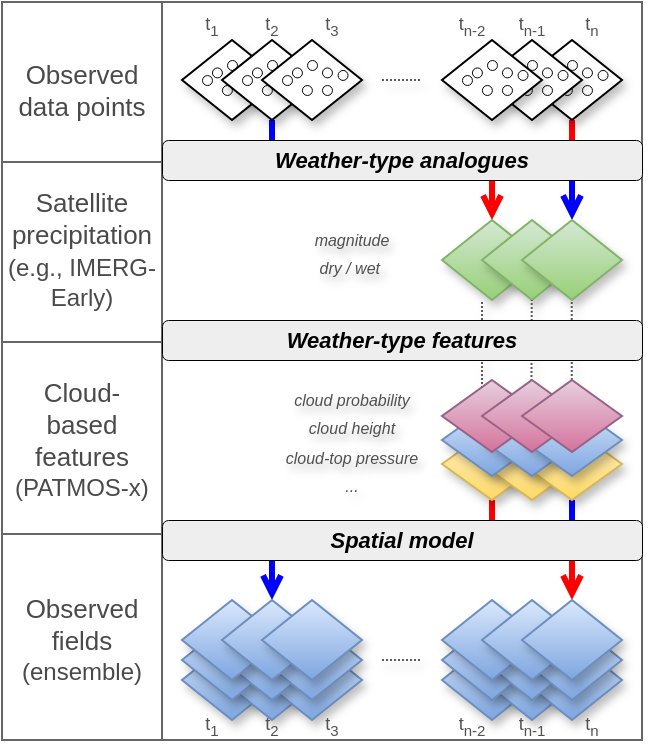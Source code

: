 <mxfile version="28.2.3">
  <diagram name="Page-1" id="bK-C0pPze8YIj69Sr5qc">
    <mxGraphModel dx="998" dy="978" grid="1" gridSize="10" guides="1" tooltips="1" connect="1" arrows="1" fold="1" page="1" pageScale="1" pageWidth="50" pageHeight="25" math="0" shadow="0">
      <root>
        <mxCell id="0" />
        <mxCell id="1" parent="0" />
        <mxCell id="rxn4TXaAcHjQbOniMQlU-382" value="" style="shape=table;startSize=0;container=1;collapsible=0;childLayout=tableLayout;fillColor=none;fontColor=#333333;strokeColor=#666666;rounded=0;swimlaneLine=0;shadow=0;" parent="1" vertex="1">
          <mxGeometry x="65" y="-356.96" width="320" height="368.98" as="geometry" />
        </mxCell>
        <mxCell id="rxn4TXaAcHjQbOniMQlU-383" value="" style="shape=tableRow;horizontal=0;startSize=0;swimlaneHead=0;swimlaneBody=0;strokeColor=inherit;top=0;left=0;bottom=0;right=0;collapsible=0;dropTarget=0;fillColor=none;points=[[0,0.5],[1,0.5]];portConstraint=eastwest;" parent="rxn4TXaAcHjQbOniMQlU-382" vertex="1">
          <mxGeometry width="320" height="80" as="geometry" />
        </mxCell>
        <mxCell id="rxn4TXaAcHjQbOniMQlU-384" value="" style="shape=partialRectangle;html=1;whiteSpace=wrap;connectable=0;strokeColor=inherit;overflow=hidden;fillColor=none;top=0;left=0;bottom=0;right=0;pointerEvents=1;" parent="rxn4TXaAcHjQbOniMQlU-383" vertex="1">
          <mxGeometry width="80" height="80" as="geometry">
            <mxRectangle width="80" height="80" as="alternateBounds" />
          </mxGeometry>
        </mxCell>
        <mxCell id="rxn4TXaAcHjQbOniMQlU-385" value="" style="shape=partialRectangle;html=1;whiteSpace=wrap;connectable=0;strokeColor=inherit;overflow=hidden;fillColor=none;top=0;left=0;bottom=0;right=0;pointerEvents=1;" parent="rxn4TXaAcHjQbOniMQlU-383" vertex="1">
          <mxGeometry x="80" width="240" height="80" as="geometry">
            <mxRectangle width="240" height="80" as="alternateBounds" />
          </mxGeometry>
        </mxCell>
        <mxCell id="rxn4TXaAcHjQbOniMQlU-386" value="" style="shape=tableRow;horizontal=0;startSize=0;swimlaneHead=0;swimlaneBody=0;strokeColor=inherit;top=0;left=0;bottom=0;right=0;collapsible=0;dropTarget=0;fillColor=none;points=[[0,0.5],[1,0.5]];portConstraint=eastwest;" parent="rxn4TXaAcHjQbOniMQlU-382" vertex="1">
          <mxGeometry y="80" width="320" height="90" as="geometry" />
        </mxCell>
        <mxCell id="rxn4TXaAcHjQbOniMQlU-387" value="" style="shape=partialRectangle;html=1;whiteSpace=wrap;connectable=0;strokeColor=inherit;overflow=hidden;fillColor=none;top=0;left=0;bottom=0;right=0;pointerEvents=1;" parent="rxn4TXaAcHjQbOniMQlU-386" vertex="1">
          <mxGeometry width="80" height="90" as="geometry">
            <mxRectangle width="80" height="90" as="alternateBounds" />
          </mxGeometry>
        </mxCell>
        <mxCell id="rxn4TXaAcHjQbOniMQlU-388" value="" style="shape=partialRectangle;html=1;whiteSpace=wrap;connectable=0;strokeColor=inherit;overflow=hidden;fillColor=none;top=0;left=0;bottom=0;right=0;pointerEvents=1;" parent="rxn4TXaAcHjQbOniMQlU-386" vertex="1">
          <mxGeometry x="80" width="240" height="90" as="geometry">
            <mxRectangle width="240" height="90" as="alternateBounds" />
          </mxGeometry>
        </mxCell>
        <mxCell id="rxn4TXaAcHjQbOniMQlU-389" value="" style="shape=tableRow;horizontal=0;startSize=0;swimlaneHead=0;swimlaneBody=0;strokeColor=inherit;top=0;left=0;bottom=0;right=0;collapsible=0;dropTarget=0;fillColor=none;points=[[0,0.5],[1,0.5]];portConstraint=eastwest;" parent="rxn4TXaAcHjQbOniMQlU-382" vertex="1">
          <mxGeometry y="170" width="320" height="96" as="geometry" />
        </mxCell>
        <mxCell id="rxn4TXaAcHjQbOniMQlU-390" value="" style="shape=partialRectangle;html=1;whiteSpace=wrap;connectable=0;strokeColor=inherit;overflow=hidden;fillColor=none;top=0;left=0;bottom=0;right=0;pointerEvents=1;" parent="rxn4TXaAcHjQbOniMQlU-389" vertex="1">
          <mxGeometry width="80" height="96" as="geometry">
            <mxRectangle width="80" height="96" as="alternateBounds" />
          </mxGeometry>
        </mxCell>
        <mxCell id="rxn4TXaAcHjQbOniMQlU-391" value="" style="shape=partialRectangle;html=1;whiteSpace=wrap;connectable=0;strokeColor=inherit;overflow=hidden;fillColor=none;top=0;left=0;bottom=0;right=0;pointerEvents=1;" parent="rxn4TXaAcHjQbOniMQlU-389" vertex="1">
          <mxGeometry x="80" width="240" height="96" as="geometry">
            <mxRectangle width="240" height="96" as="alternateBounds" />
          </mxGeometry>
        </mxCell>
        <mxCell id="rxn4TXaAcHjQbOniMQlU-646" value="" style="rhombus;whiteSpace=wrap;html=1;shadow=1;fillColor=#dae8fc;gradientColor=#7ea6e0;strokeColor=#6c8ebf;" parent="rxn4TXaAcHjQbOniMQlU-389" vertex="1">
          <mxGeometry x="320" width="NaN" height="96" as="geometry">
            <mxRectangle width="NaN" height="96" as="alternateBounds" />
          </mxGeometry>
        </mxCell>
        <mxCell id="rxn4TXaAcHjQbOniMQlU-392" value="" style="shape=tableRow;horizontal=0;startSize=0;swimlaneHead=0;swimlaneBody=0;strokeColor=inherit;top=0;left=0;bottom=0;right=0;collapsible=0;dropTarget=0;fillColor=none;points=[[0,0.5],[1,0.5]];portConstraint=eastwest;" parent="rxn4TXaAcHjQbOniMQlU-382" vertex="1">
          <mxGeometry y="266" width="320" height="103" as="geometry" />
        </mxCell>
        <mxCell id="rxn4TXaAcHjQbOniMQlU-393" value="" style="shape=partialRectangle;html=1;whiteSpace=wrap;connectable=0;strokeColor=inherit;overflow=hidden;fillColor=none;top=0;left=0;bottom=0;right=0;pointerEvents=1;" parent="rxn4TXaAcHjQbOniMQlU-392" vertex="1">
          <mxGeometry width="80" height="103" as="geometry">
            <mxRectangle width="80" height="103" as="alternateBounds" />
          </mxGeometry>
        </mxCell>
        <mxCell id="rxn4TXaAcHjQbOniMQlU-394" value="" style="shape=partialRectangle;html=1;whiteSpace=wrap;connectable=0;strokeColor=inherit;overflow=hidden;fillColor=none;top=0;left=0;bottom=0;right=0;pointerEvents=1;" parent="rxn4TXaAcHjQbOniMQlU-392" vertex="1">
          <mxGeometry x="80" width="240" height="103" as="geometry">
            <mxRectangle width="240" height="103" as="alternateBounds" />
          </mxGeometry>
        </mxCell>
        <mxCell id="a0kxlCmbcJXOpeVHj25p-21" value="" style="rhombus;whiteSpace=wrap;html=1;shadow=1;fillColor=#dae8fc;gradientColor=#7ea6e0;strokeColor=#6c8ebf;" vertex="1" parent="1">
          <mxGeometry x="154.99" y="-38" width="50" height="40" as="geometry" />
        </mxCell>
        <mxCell id="a0kxlCmbcJXOpeVHj25p-22" value="" style="rhombus;whiteSpace=wrap;html=1;shadow=1;fillColor=#dae8fc;gradientColor=#7ea6e0;strokeColor=#6c8ebf;" vertex="1" parent="1">
          <mxGeometry x="174.99" y="-38" width="50" height="40" as="geometry" />
        </mxCell>
        <mxCell id="a0kxlCmbcJXOpeVHj25p-23" value="" style="rhombus;whiteSpace=wrap;html=1;shadow=1;fillColor=#dae8fc;gradientColor=#7ea6e0;strokeColor=#6c8ebf;" vertex="1" parent="1">
          <mxGeometry x="194.99" y="-38" width="50" height="40" as="geometry" />
        </mxCell>
        <mxCell id="a0kxlCmbcJXOpeVHj25p-24" value="" style="rhombus;whiteSpace=wrap;html=1;shadow=1;fillColor=#dae8fc;gradientColor=#7ea6e0;strokeColor=#6c8ebf;" vertex="1" parent="1">
          <mxGeometry x="284.99" y="-38" width="50" height="40" as="geometry" />
        </mxCell>
        <mxCell id="a0kxlCmbcJXOpeVHj25p-25" value="" style="rhombus;whiteSpace=wrap;html=1;shadow=1;fillColor=#dae8fc;gradientColor=#7ea6e0;strokeColor=#6c8ebf;" vertex="1" parent="1">
          <mxGeometry x="304.99" y="-38" width="50" height="40" as="geometry" />
        </mxCell>
        <mxCell id="a0kxlCmbcJXOpeVHj25p-26" value="" style="rhombus;whiteSpace=wrap;html=1;shadow=1;fillColor=#dae8fc;gradientColor=#7ea6e0;strokeColor=#6c8ebf;" vertex="1" parent="1">
          <mxGeometry x="324.99" y="-38" width="50" height="40" as="geometry" />
        </mxCell>
        <mxCell id="a0kxlCmbcJXOpeVHj25p-13" value="" style="rhombus;whiteSpace=wrap;html=1;shadow=1;fillColor=#dae8fc;gradientColor=#7ea6e0;strokeColor=#6c8ebf;" vertex="1" parent="1">
          <mxGeometry x="154.99" y="-48" width="50" height="40" as="geometry" />
        </mxCell>
        <mxCell id="a0kxlCmbcJXOpeVHj25p-14" value="" style="rhombus;whiteSpace=wrap;html=1;shadow=1;fillColor=#dae8fc;gradientColor=#7ea6e0;strokeColor=#6c8ebf;" vertex="1" parent="1">
          <mxGeometry x="174.99" y="-48" width="50" height="40" as="geometry" />
        </mxCell>
        <mxCell id="a0kxlCmbcJXOpeVHj25p-15" value="" style="rhombus;whiteSpace=wrap;html=1;shadow=1;fillColor=#dae8fc;gradientColor=#7ea6e0;strokeColor=#6c8ebf;" vertex="1" parent="1">
          <mxGeometry x="194.99" y="-48" width="50" height="40" as="geometry" />
        </mxCell>
        <mxCell id="a0kxlCmbcJXOpeVHj25p-16" value="" style="rhombus;whiteSpace=wrap;html=1;shadow=1;fillColor=#dae8fc;gradientColor=#7ea6e0;strokeColor=#6c8ebf;" vertex="1" parent="1">
          <mxGeometry x="284.99" y="-48" width="50" height="40" as="geometry" />
        </mxCell>
        <mxCell id="a0kxlCmbcJXOpeVHj25p-17" value="" style="rhombus;whiteSpace=wrap;html=1;shadow=1;fillColor=#dae8fc;gradientColor=#7ea6e0;strokeColor=#6c8ebf;" vertex="1" parent="1">
          <mxGeometry x="304.99" y="-48" width="50" height="40" as="geometry" />
        </mxCell>
        <mxCell id="a0kxlCmbcJXOpeVHj25p-18" value="" style="rhombus;whiteSpace=wrap;html=1;shadow=1;fillColor=#dae8fc;gradientColor=#7ea6e0;strokeColor=#6c8ebf;" vertex="1" parent="1">
          <mxGeometry x="324.99" y="-48" width="50" height="40" as="geometry" />
        </mxCell>
        <mxCell id="rxn4TXaAcHjQbOniMQlU-642" style="edgeStyle=orthogonalEdgeStyle;rounded=0;orthogonalLoop=1;jettySize=auto;html=1;entryX=0.5;entryY=0;entryDx=0;entryDy=0;endArrow=open;endFill=0;strokeColor=#0000FF;strokeWidth=3;" parent="1" source="rxn4TXaAcHjQbOniMQlU-443" target="rxn4TXaAcHjQbOniMQlU-453" edge="1">
          <mxGeometry relative="1" as="geometry">
            <Array as="points">
              <mxPoint x="350" y="-88" />
              <mxPoint x="200" y="-88" />
            </Array>
          </mxGeometry>
        </mxCell>
        <mxCell id="rxn4TXaAcHjQbOniMQlU-645" style="edgeStyle=orthogonalEdgeStyle;rounded=0;orthogonalLoop=1;jettySize=auto;html=1;entryX=0.5;entryY=0;entryDx=0;entryDy=0;strokeWidth=3;endArrow=open;endFill=0;strokeColor=#FF0000;" parent="1" source="rxn4TXaAcHjQbOniMQlU-441" target="rxn4TXaAcHjQbOniMQlU-457" edge="1">
          <mxGeometry relative="1" as="geometry">
            <Array as="points">
              <mxPoint x="310" y="-88" />
              <mxPoint x="350" y="-88" />
            </Array>
          </mxGeometry>
        </mxCell>
        <mxCell id="rxn4TXaAcHjQbOniMQlU-643" style="edgeStyle=orthogonalEdgeStyle;rounded=0;orthogonalLoop=1;jettySize=auto;html=1;strokeWidth=3;endArrow=open;endFill=0;strokeColor=#FF0000;" parent="1" source="rxn4TXaAcHjQbOniMQlU-625" target="rxn4TXaAcHjQbOniMQlU-421" edge="1">
          <mxGeometry relative="1" as="geometry">
            <Array as="points">
              <mxPoint x="350" y="-278" />
              <mxPoint x="310" y="-278" />
            </Array>
          </mxGeometry>
        </mxCell>
        <mxCell id="rxn4TXaAcHjQbOniMQlU-641" style="edgeStyle=orthogonalEdgeStyle;rounded=0;orthogonalLoop=1;jettySize=auto;html=1;endArrow=open;endFill=0;strokeColor=#0000FF;strokeWidth=3;" parent="1" source="rxn4TXaAcHjQbOniMQlU-523" target="rxn4TXaAcHjQbOniMQlU-423" edge="1">
          <mxGeometry relative="1" as="geometry">
            <Array as="points">
              <mxPoint x="200" y="-278" />
              <mxPoint x="350" y="-278" />
            </Array>
          </mxGeometry>
        </mxCell>
        <mxCell id="rxn4TXaAcHjQbOniMQlU-420" value="&lt;font&gt;Observed data points&lt;/font&gt;" style="text;html=1;align=center;verticalAlign=middle;whiteSpace=wrap;rounded=0;rotation=0;fontStyle=0;fontColor=#4A4A4A;fontSize=13;" parent="1" vertex="1">
          <mxGeometry x="65" y="-348" width="80" height="70" as="geometry" />
        </mxCell>
        <mxCell id="rxn4TXaAcHjQbOniMQlU-476" value="&lt;span&gt;Satellite precipitation&lt;br&gt;&lt;font style=&quot;font-size: 12px;&quot;&gt;(e.g., IMERG-Early)&lt;/font&gt;&lt;/span&gt;" style="text;html=1;align=center;verticalAlign=middle;whiteSpace=wrap;rounded=0;rotation=0;fontStyle=0;fontColor=#4A4A4A;fontSize=13;" parent="1" vertex="1">
          <mxGeometry x="65" y="-268" width="80" height="70" as="geometry" />
        </mxCell>
        <mxCell id="rxn4TXaAcHjQbOniMQlU-477" value="&lt;span&gt;Cloud-&lt;br&gt;based features&lt;/span&gt;&lt;div&gt;&lt;span&gt;&lt;font style=&quot;font-size: 12px;&quot;&gt;(PATMOS-x)&lt;/font&gt;&lt;/span&gt;&lt;/div&gt;" style="text;html=1;align=center;verticalAlign=middle;whiteSpace=wrap;rounded=0;rotation=0;fontStyle=0;fontColor=#4A4A4A;fontSize=13;" parent="1" vertex="1">
          <mxGeometry x="65" y="-178" width="80" height="80" as="geometry" />
        </mxCell>
        <mxCell id="rxn4TXaAcHjQbOniMQlU-478" value="&lt;span&gt;Observed fields&lt;br&gt;&lt;font style=&quot;&quot;&gt;&lt;span style=&quot;font-size: 12px;&quot;&gt;(ensemble)&lt;/span&gt;&lt;/font&gt;&lt;/span&gt;" style="text;html=1;align=center;verticalAlign=middle;whiteSpace=wrap;rounded=0;rotation=0;fontStyle=0;fontColor=#4A4A4A;fontSize=13;" parent="1" vertex="1">
          <mxGeometry x="75" y="-67.98" width="60" height="60" as="geometry" />
        </mxCell>
        <mxCell id="rxn4TXaAcHjQbOniMQlU-467" value="&lt;span style=&quot;font-family: Helvetica; font-style: normal; font-variant-ligatures: normal; font-variant-caps: normal; font-weight: 400; letter-spacing: normal; orphans: 2; text-indent: 0px; text-transform: none; widows: 2; word-spacing: 0px; -webkit-text-stroke-width: 0px; white-space: normal; text-decoration-thickness: initial; text-decoration-style: initial; text-decoration-color: initial; float: none; display: inline !important;&quot;&gt;t&lt;sub&gt;3&lt;/sub&gt;&lt;/span&gt;" style="text;whiteSpace=wrap;html=1;fontSize=9;align=center;fontColor=#525252;" parent="1" vertex="1">
          <mxGeometry x="215" y="-357.99" width="30" height="20" as="geometry" />
        </mxCell>
        <mxCell id="rxn4TXaAcHjQbOniMQlU-468" value="&lt;span style=&quot;font-family: Helvetica; font-style: normal; font-variant-ligatures: normal; font-variant-caps: normal; font-weight: 400; letter-spacing: normal; orphans: 2; text-indent: 0px; text-transform: none; widows: 2; word-spacing: 0px; -webkit-text-stroke-width: 0px; white-space: normal; text-decoration-thickness: initial; text-decoration-style: initial; text-decoration-color: initial; float: none; display: inline !important;&quot;&gt;t&lt;sub&gt;2&lt;/sub&gt;&lt;/span&gt;" style="text;whiteSpace=wrap;html=1;fontSize=9;align=center;fontColor=#525252;" parent="1" vertex="1">
          <mxGeometry x="185" y="-358" width="30" height="20" as="geometry" />
        </mxCell>
        <mxCell id="rxn4TXaAcHjQbOniMQlU-469" value="&lt;span style=&quot;font-family: Helvetica; font-style: normal; font-variant-ligatures: normal; font-variant-caps: normal; font-weight: 400; letter-spacing: normal; orphans: 2; text-indent: 0px; text-transform: none; widows: 2; word-spacing: 0px; -webkit-text-stroke-width: 0px; white-space: normal; text-decoration-thickness: initial; text-decoration-style: initial; text-decoration-color: initial; float: none; display: inline !important;&quot;&gt;t&lt;sub&gt;1&lt;/sub&gt;&lt;/span&gt;" style="text;whiteSpace=wrap;html=1;fontSize=9;align=center;fontColor=#525252;" parent="1" vertex="1">
          <mxGeometry x="155.01" y="-357.99" width="30" height="20" as="geometry" />
        </mxCell>
        <mxCell id="rxn4TXaAcHjQbOniMQlU-464" value="&lt;span style=&quot;font-family: Helvetica; font-style: normal; font-variant-ligatures: normal; font-variant-caps: normal; font-weight: 400; letter-spacing: normal; orphans: 2; text-indent: 0px; text-transform: none; widows: 2; word-spacing: 0px; -webkit-text-stroke-width: 0px; white-space: normal; text-decoration-thickness: initial; text-decoration-style: initial; text-decoration-color: initial; float: none; display: inline !important;&quot;&gt;t&lt;sub&gt;n&lt;/sub&gt;&lt;/span&gt;" style="text;whiteSpace=wrap;html=1;fontSize=9;align=center;fontColor=#525252;" parent="1" vertex="1">
          <mxGeometry x="344.99" y="-357.98" width="30" height="20" as="geometry" />
        </mxCell>
        <mxCell id="rxn4TXaAcHjQbOniMQlU-465" value="&lt;span style=&quot;font-family: Helvetica; font-style: normal; font-variant-ligatures: normal; font-variant-caps: normal; font-weight: 400; letter-spacing: normal; orphans: 2; text-indent: 0px; text-transform: none; widows: 2; word-spacing: 0px; -webkit-text-stroke-width: 0px; white-space: normal; text-decoration-thickness: initial; text-decoration-style: initial; text-decoration-color: initial; float: none; display: inline !important;&quot;&gt;t&lt;sub&gt;n-1&lt;/sub&gt;&lt;/span&gt;" style="text;whiteSpace=wrap;html=1;fontSize=9;align=center;fontColor=#525252;" parent="1" vertex="1">
          <mxGeometry x="314.99" y="-357.99" width="30" height="20" as="geometry" />
        </mxCell>
        <mxCell id="rxn4TXaAcHjQbOniMQlU-466" value="&lt;span style=&quot;font-family: Helvetica; font-style: normal; font-variant-ligatures: normal; font-variant-caps: normal; font-weight: 400; letter-spacing: normal; orphans: 2; text-indent: 0px; text-transform: none; widows: 2; word-spacing: 0px; -webkit-text-stroke-width: 0px; white-space: normal; text-decoration-thickness: initial; text-decoration-style: initial; text-decoration-color: initial; float: none; display: inline !important;&quot;&gt;t&lt;sub&gt;n-2&lt;/sub&gt;&lt;/span&gt;" style="text;whiteSpace=wrap;html=1;fontSize=9;align=center;fontColor=#525252;" parent="1" vertex="1">
          <mxGeometry x="285" y="-357.98" width="30" height="20" as="geometry" />
        </mxCell>
        <mxCell id="rxn4TXaAcHjQbOniMQlU-424" value="" style="group" parent="1" vertex="1" connectable="0">
          <mxGeometry x="284.99" y="-248.0" width="90" height="40" as="geometry" />
        </mxCell>
        <mxCell id="rxn4TXaAcHjQbOniMQlU-421" value="" style="rhombus;whiteSpace=wrap;html=1;fillColor=#d5e8d4;strokeColor=#82b366;gradientColor=#97d077;shadow=1;" parent="rxn4TXaAcHjQbOniMQlU-424" vertex="1">
          <mxGeometry width="50" height="40" as="geometry" />
        </mxCell>
        <mxCell id="rxn4TXaAcHjQbOniMQlU-422" value="" style="rhombus;whiteSpace=wrap;html=1;fillColor=#d5e8d4;strokeColor=#82b366;gradientColor=#97d077;shadow=1;" parent="rxn4TXaAcHjQbOniMQlU-424" vertex="1">
          <mxGeometry x="20" width="50" height="40" as="geometry" />
        </mxCell>
        <mxCell id="rxn4TXaAcHjQbOniMQlU-423" value="" style="rhombus;whiteSpace=wrap;html=1;fillColor=#d5e8d4;strokeColor=#82b366;gradientColor=#97d077;shadow=1;" parent="rxn4TXaAcHjQbOniMQlU-424" vertex="1">
          <mxGeometry x="40" width="50" height="40" as="geometry" />
        </mxCell>
        <mxCell id="rxn4TXaAcHjQbOniMQlU-492" value="" style="endArrow=none;dashed=1;html=1;strokeWidth=1;rounded=0;dashPattern=1 1;strokeColor=light-dark(#595959, #ededed);shadow=1;exitX=0.498;exitY=0.555;exitDx=0;exitDy=0;exitPerimeter=0;" parent="1" source="rxn4TXaAcHjQbOniMQlU-449" edge="1">
          <mxGeometry width="50" height="50" relative="1" as="geometry">
            <mxPoint x="350" y="-162.02" as="sourcePoint" />
            <mxPoint x="349.88" y="-208" as="targetPoint" />
          </mxGeometry>
        </mxCell>
        <mxCell id="rxn4TXaAcHjQbOniMQlU-494" value="" style="endArrow=none;dashed=1;html=1;strokeWidth=1;rounded=0;dashPattern=1 1;strokeColor=light-dark(#595959, #ededed);shadow=1;exitX=0.094;exitY=0.349;exitDx=0;exitDy=0;exitPerimeter=0;" parent="1" source="rxn4TXaAcHjQbOniMQlU-449" edge="1">
          <mxGeometry width="50" height="50" relative="1" as="geometry">
            <mxPoint x="330" y="-162" as="sourcePoint" />
            <mxPoint x="329.88" y="-207.98" as="targetPoint" />
          </mxGeometry>
        </mxCell>
        <mxCell id="rxn4TXaAcHjQbOniMQlU-495" value="" style="endArrow=none;dashed=1;html=1;strokeWidth=1;rounded=0;dashPattern=1 1;strokeColor=light-dark(#595959, #ededed);shadow=1;exitX=0;exitY=0.5;exitDx=0;exitDy=0;" parent="1" source="rxn4TXaAcHjQbOniMQlU-448" edge="1">
          <mxGeometry width="50" height="50" relative="1" as="geometry">
            <mxPoint x="305" y="-162" as="sourcePoint" />
            <mxPoint x="305" y="-207.98" as="targetPoint" />
          </mxGeometry>
        </mxCell>
        <mxCell id="rxn4TXaAcHjQbOniMQlU-625" value="" style="rhombus;whiteSpace=wrap;html=1;shadow=1;" parent="1" vertex="1">
          <mxGeometry x="324.99" y="-337.98" width="50" height="40" as="geometry" />
        </mxCell>
        <mxCell id="rxn4TXaAcHjQbOniMQlU-626" value="" style="ellipse;whiteSpace=wrap;html=1;aspect=fixed;labelBackgroundColor=light-dark(#030303,#070707);labelBorderColor=default;textShadow=0;fontSize=11;strokeWidth=0.5;" parent="1" vertex="1">
          <mxGeometry x="334.99" y="-320.47" width="4.98" height="4.98" as="geometry" />
        </mxCell>
        <mxCell id="rxn4TXaAcHjQbOniMQlU-627" value="" style="ellipse;whiteSpace=wrap;html=1;aspect=fixed;labelBackgroundColor=light-dark(#030303,#070707);labelBorderColor=default;textShadow=0;strokeWidth=0.5;" parent="1" vertex="1">
          <mxGeometry x="347.5" y="-328" width="4.98" height="4.98" as="geometry" />
        </mxCell>
        <mxCell id="rxn4TXaAcHjQbOniMQlU-628" value="" style="ellipse;whiteSpace=wrap;html=1;aspect=fixed;labelBackgroundColor=light-dark(#030303,#070707);labelBorderColor=default;textShadow=0;strokeWidth=0.5;" parent="1" vertex="1">
          <mxGeometry x="339.97" y="-324.29" width="4.98" height="4.98" as="geometry" />
        </mxCell>
        <mxCell id="rxn4TXaAcHjQbOniMQlU-629" value="" style="ellipse;whiteSpace=wrap;html=1;aspect=fixed;labelBackgroundColor=light-dark(#030303,#070707);labelBorderColor=default;textShadow=0;strokeWidth=0.5;" parent="1" vertex="1">
          <mxGeometry x="362.79" y="-323.02" width="4.98" height="4.98" as="geometry" />
        </mxCell>
        <mxCell id="rxn4TXaAcHjQbOniMQlU-630" value="" style="ellipse;whiteSpace=wrap;html=1;aspect=fixed;labelBackgroundColor=light-dark(#030303,#070707);labelBorderColor=default;textShadow=0;strokeWidth=0.5;" parent="1" vertex="1">
          <mxGeometry x="344.95" y="-315.49" width="4.98" height="4.98" as="geometry" />
        </mxCell>
        <mxCell id="rxn4TXaAcHjQbOniMQlU-631" value="" style="ellipse;whiteSpace=wrap;html=1;aspect=fixed;labelBackgroundColor=light-dark(#030303,#070707);labelBorderColor=default;textShadow=0;strokeWidth=0.5;" parent="1" vertex="1">
          <mxGeometry x="354.99" y="-315.49" width="4.98" height="4.98" as="geometry" />
        </mxCell>
        <mxCell id="rxn4TXaAcHjQbOniMQlU-632" value="" style="ellipse;whiteSpace=wrap;html=1;aspect=fixed;labelBackgroundColor=light-dark(#030303,#070707);labelBorderColor=default;textShadow=0;strokeWidth=0.5;" parent="1" vertex="1">
          <mxGeometry x="354.99" y="-324.29" width="4.98" height="4.98" as="geometry" />
        </mxCell>
        <mxCell id="rxn4TXaAcHjQbOniMQlU-617" value="" style="rhombus;whiteSpace=wrap;html=1;shadow=1;" parent="1" vertex="1">
          <mxGeometry x="304.99" y="-337.98" width="50" height="40" as="geometry" />
        </mxCell>
        <mxCell id="rxn4TXaAcHjQbOniMQlU-618" value="" style="ellipse;whiteSpace=wrap;html=1;aspect=fixed;labelBackgroundColor=light-dark(#030303,#070707);labelBorderColor=default;textShadow=0;fontSize=11;strokeWidth=0.5;" parent="1" vertex="1">
          <mxGeometry x="314.99" y="-320.47" width="4.98" height="4.98" as="geometry" />
        </mxCell>
        <mxCell id="rxn4TXaAcHjQbOniMQlU-619" value="" style="ellipse;whiteSpace=wrap;html=1;aspect=fixed;labelBackgroundColor=light-dark(#030303,#070707);labelBorderColor=default;textShadow=0;strokeWidth=0.5;" parent="1" vertex="1">
          <mxGeometry x="327.5" y="-328" width="4.98" height="4.98" as="geometry" />
        </mxCell>
        <mxCell id="rxn4TXaAcHjQbOniMQlU-620" value="" style="ellipse;whiteSpace=wrap;html=1;aspect=fixed;labelBackgroundColor=light-dark(#030303,#070707);labelBorderColor=default;textShadow=0;strokeWidth=0.5;" parent="1" vertex="1">
          <mxGeometry x="319.97" y="-324.29" width="4.98" height="4.98" as="geometry" />
        </mxCell>
        <mxCell id="rxn4TXaAcHjQbOniMQlU-621" value="" style="ellipse;whiteSpace=wrap;html=1;aspect=fixed;labelBackgroundColor=light-dark(#030303,#070707);labelBorderColor=default;textShadow=0;strokeWidth=0.5;" parent="1" vertex="1">
          <mxGeometry x="342.79" y="-323.02" width="4.98" height="4.98" as="geometry" />
        </mxCell>
        <mxCell id="rxn4TXaAcHjQbOniMQlU-622" value="" style="ellipse;whiteSpace=wrap;html=1;aspect=fixed;labelBackgroundColor=light-dark(#030303,#070707);labelBorderColor=default;textShadow=0;strokeWidth=0.5;" parent="1" vertex="1">
          <mxGeometry x="324.95" y="-315.49" width="4.98" height="4.98" as="geometry" />
        </mxCell>
        <mxCell id="rxn4TXaAcHjQbOniMQlU-623" value="" style="ellipse;whiteSpace=wrap;html=1;aspect=fixed;labelBackgroundColor=light-dark(#030303,#070707);labelBorderColor=default;textShadow=0;strokeWidth=0.5;" parent="1" vertex="1">
          <mxGeometry x="334.99" y="-315.49" width="4.98" height="4.98" as="geometry" />
        </mxCell>
        <mxCell id="rxn4TXaAcHjQbOniMQlU-624" value="" style="ellipse;whiteSpace=wrap;html=1;aspect=fixed;labelBackgroundColor=light-dark(#030303,#070707);labelBorderColor=default;textShadow=0;strokeWidth=0.5;" parent="1" vertex="1">
          <mxGeometry x="334.99" y="-324.29" width="4.98" height="4.98" as="geometry" />
        </mxCell>
        <mxCell id="rxn4TXaAcHjQbOniMQlU-609" value="" style="rhombus;whiteSpace=wrap;html=1;shadow=1;" parent="1" vertex="1">
          <mxGeometry x="284.99" y="-337.98" width="50" height="40" as="geometry" />
        </mxCell>
        <mxCell id="rxn4TXaAcHjQbOniMQlU-610" value="" style="ellipse;whiteSpace=wrap;html=1;aspect=fixed;labelBackgroundColor=light-dark(#030303,#070707);labelBorderColor=default;textShadow=0;fontSize=11;strokeWidth=0.5;" parent="1" vertex="1">
          <mxGeometry x="294.99" y="-320.47" width="4.98" height="4.98" as="geometry" />
        </mxCell>
        <mxCell id="rxn4TXaAcHjQbOniMQlU-611" value="" style="ellipse;whiteSpace=wrap;html=1;aspect=fixed;labelBackgroundColor=light-dark(#030303,#070707);labelBorderColor=default;textShadow=0;strokeWidth=0.5;" parent="1" vertex="1">
          <mxGeometry x="307.5" y="-328" width="4.98" height="4.98" as="geometry" />
        </mxCell>
        <mxCell id="rxn4TXaAcHjQbOniMQlU-612" value="" style="ellipse;whiteSpace=wrap;html=1;aspect=fixed;labelBackgroundColor=light-dark(#030303,#070707);labelBorderColor=default;textShadow=0;strokeWidth=0.5;" parent="1" vertex="1">
          <mxGeometry x="299.97" y="-324.29" width="4.98" height="4.98" as="geometry" />
        </mxCell>
        <mxCell id="rxn4TXaAcHjQbOniMQlU-613" value="" style="ellipse;whiteSpace=wrap;html=1;aspect=fixed;labelBackgroundColor=light-dark(#030303,#070707);labelBorderColor=default;textShadow=0;strokeWidth=0.5;" parent="1" vertex="1">
          <mxGeometry x="322.79" y="-323.02" width="4.98" height="4.98" as="geometry" />
        </mxCell>
        <mxCell id="rxn4TXaAcHjQbOniMQlU-614" value="" style="ellipse;whiteSpace=wrap;html=1;aspect=fixed;labelBackgroundColor=light-dark(#030303,#070707);labelBorderColor=default;textShadow=0;strokeWidth=0.5;" parent="1" vertex="1">
          <mxGeometry x="304.95" y="-315.49" width="4.98" height="4.98" as="geometry" />
        </mxCell>
        <mxCell id="rxn4TXaAcHjQbOniMQlU-615" value="" style="ellipse;whiteSpace=wrap;html=1;aspect=fixed;labelBackgroundColor=light-dark(#030303,#070707);labelBorderColor=default;textShadow=0;strokeWidth=0.5;" parent="1" vertex="1">
          <mxGeometry x="314.99" y="-315.49" width="4.98" height="4.98" as="geometry" />
        </mxCell>
        <mxCell id="rxn4TXaAcHjQbOniMQlU-616" value="" style="ellipse;whiteSpace=wrap;html=1;aspect=fixed;labelBackgroundColor=light-dark(#030303,#070707);labelBorderColor=default;textShadow=0;strokeWidth=0.5;" parent="1" vertex="1">
          <mxGeometry x="314.99" y="-324.29" width="4.98" height="4.98" as="geometry" />
        </mxCell>
        <mxCell id="rxn4TXaAcHjQbOniMQlU-450" value="" style="group" parent="1" vertex="1" connectable="0">
          <mxGeometry x="284.99" y="-168.02" width="90" height="60" as="geometry" />
        </mxCell>
        <mxCell id="rxn4TXaAcHjQbOniMQlU-441" value="" style="rhombus;whiteSpace=wrap;html=1;fillColor=#fff2cc;strokeColor=#d6b656;gradientColor=#ffd966;shadow=1;" parent="rxn4TXaAcHjQbOniMQlU-450" vertex="1">
          <mxGeometry y="24" width="50" height="36" as="geometry" />
        </mxCell>
        <mxCell id="rxn4TXaAcHjQbOniMQlU-442" value="" style="rhombus;whiteSpace=wrap;html=1;fillColor=#fff2cc;strokeColor=#d6b656;gradientColor=#ffd966;shadow=1;" parent="rxn4TXaAcHjQbOniMQlU-450" vertex="1">
          <mxGeometry x="20" y="24" width="50" height="36" as="geometry" />
        </mxCell>
        <mxCell id="rxn4TXaAcHjQbOniMQlU-443" value="" style="rhombus;whiteSpace=wrap;html=1;fillColor=#fff2cc;strokeColor=#d6b656;gradientColor=#ffd966;shadow=1;" parent="rxn4TXaAcHjQbOniMQlU-450" vertex="1">
          <mxGeometry x="40" y="24" width="50" height="36" as="geometry" />
        </mxCell>
        <mxCell id="rxn4TXaAcHjQbOniMQlU-444" value="" style="rhombus;whiteSpace=wrap;html=1;fillColor=#dae8fc;strokeColor=#6c8ebf;gradientColor=#7ea6e0;shadow=1;" parent="rxn4TXaAcHjQbOniMQlU-450" vertex="1">
          <mxGeometry y="12" width="50" height="36" as="geometry" />
        </mxCell>
        <mxCell id="rxn4TXaAcHjQbOniMQlU-445" value="" style="rhombus;whiteSpace=wrap;html=1;fillColor=#dae8fc;strokeColor=#6c8ebf;gradientColor=#7ea6e0;shadow=1;" parent="rxn4TXaAcHjQbOniMQlU-450" vertex="1">
          <mxGeometry x="20" y="12" width="50" height="36" as="geometry" />
        </mxCell>
        <mxCell id="rxn4TXaAcHjQbOniMQlU-446" value="" style="rhombus;whiteSpace=wrap;html=1;fillColor=#dae8fc;strokeColor=#6c8ebf;gradientColor=#7ea6e0;shadow=1;" parent="rxn4TXaAcHjQbOniMQlU-450" vertex="1">
          <mxGeometry x="40" y="12" width="50" height="36" as="geometry" />
        </mxCell>
        <mxCell id="rxn4TXaAcHjQbOniMQlU-447" value="" style="rhombus;whiteSpace=wrap;html=1;fillColor=#e6d0de;strokeColor=#996185;gradientColor=#d5739d;" parent="rxn4TXaAcHjQbOniMQlU-450" vertex="1">
          <mxGeometry width="50" height="36" as="geometry" />
        </mxCell>
        <mxCell id="rxn4TXaAcHjQbOniMQlU-448" value="" style="rhombus;whiteSpace=wrap;html=1;fillColor=#e6d0de;strokeColor=#996185;gradientColor=#d5739d;" parent="rxn4TXaAcHjQbOniMQlU-450" vertex="1">
          <mxGeometry x="20" width="50" height="36" as="geometry" />
        </mxCell>
        <mxCell id="rxn4TXaAcHjQbOniMQlU-449" value="" style="rhombus;whiteSpace=wrap;html=1;fillColor=#e6d0de;strokeColor=#996185;gradientColor=#d5739d;" parent="rxn4TXaAcHjQbOniMQlU-450" vertex="1">
          <mxGeometry x="40" width="50" height="36" as="geometry" />
        </mxCell>
        <mxCell id="rxn4TXaAcHjQbOniMQlU-452" value="" style="rhombus;whiteSpace=wrap;html=1;shadow=1;fillColor=#dae8fc;gradientColor=#7ea6e0;strokeColor=#6c8ebf;" parent="1" vertex="1">
          <mxGeometry x="154.99" y="-58" width="50" height="40" as="geometry" />
        </mxCell>
        <mxCell id="rxn4TXaAcHjQbOniMQlU-453" value="" style="rhombus;whiteSpace=wrap;html=1;shadow=1;fillColor=#dae8fc;gradientColor=#7ea6e0;strokeColor=#6c8ebf;" parent="1" vertex="1">
          <mxGeometry x="174.99" y="-58" width="50" height="40" as="geometry" />
        </mxCell>
        <mxCell id="rxn4TXaAcHjQbOniMQlU-454" value="" style="rhombus;whiteSpace=wrap;html=1;shadow=1;fillColor=#dae8fc;gradientColor=#7ea6e0;strokeColor=#6c8ebf;" parent="1" vertex="1">
          <mxGeometry x="194.99" y="-58" width="50" height="40" as="geometry" />
        </mxCell>
        <mxCell id="rxn4TXaAcHjQbOniMQlU-455" value="" style="rhombus;whiteSpace=wrap;html=1;shadow=1;fillColor=#dae8fc;gradientColor=#7ea6e0;strokeColor=#6c8ebf;" parent="1" vertex="1">
          <mxGeometry x="284.99" y="-58" width="50" height="40" as="geometry" />
        </mxCell>
        <mxCell id="rxn4TXaAcHjQbOniMQlU-456" value="" style="rhombus;whiteSpace=wrap;html=1;shadow=1;fillColor=#dae8fc;gradientColor=#7ea6e0;strokeColor=#6c8ebf;" parent="1" vertex="1">
          <mxGeometry x="304.99" y="-58" width="50" height="40" as="geometry" />
        </mxCell>
        <mxCell id="rxn4TXaAcHjQbOniMQlU-457" value="" style="rhombus;whiteSpace=wrap;html=1;shadow=1;fillColor=#dae8fc;gradientColor=#7ea6e0;strokeColor=#6c8ebf;" parent="1" vertex="1">
          <mxGeometry x="324.99" y="-58" width="50" height="40" as="geometry" />
        </mxCell>
        <mxCell id="a0kxlCmbcJXOpeVHj25p-1" value="&lt;div style=&quot;&quot;&gt;&lt;span style=&quot;&quot;&gt;&lt;font style=&quot;font-size: 8px;&quot;&gt;&lt;i style=&quot;&quot;&gt;cloud probability&lt;/i&gt;&lt;/font&gt;&lt;/span&gt;&lt;/div&gt;&lt;div style=&quot;&quot;&gt;&lt;font&gt;&lt;span style=&quot;font-size: 8px;&quot;&gt;&lt;i&gt;cloud height&lt;/i&gt;&lt;/span&gt;&lt;/font&gt;&lt;/div&gt;&lt;div style=&quot;&quot;&gt;&lt;font&gt;&lt;span style=&quot;font-size: 8px;&quot;&gt;&lt;i&gt;cloud-top pressure&lt;/i&gt;&lt;/span&gt;&lt;/font&gt;&lt;/div&gt;&lt;div style=&quot;&quot;&gt;&lt;font&gt;&lt;span style=&quot;font-size: 8px;&quot;&gt;&lt;i&gt;...&lt;br&gt;&lt;/i&gt;&lt;/span&gt;&lt;/font&gt;&lt;/div&gt;&lt;div style=&quot;&quot;&gt;&lt;span style=&quot;&quot;&gt;&lt;font style=&quot;font-size: 8px;&quot;&gt;&lt;i style=&quot;&quot;&gt;&lt;br&gt;&lt;/i&gt;&lt;/font&gt;&lt;/span&gt;&lt;/div&gt;" style="text;whiteSpace=wrap;html=1;align=center;shadow=0;labelBorderColor=none;textShadow=1;labelBackgroundColor=none;fontColor=#505050;" vertex="1" parent="1">
          <mxGeometry x="204.99" y="-173.02" width="70" height="70" as="geometry" />
        </mxCell>
        <mxCell id="a0kxlCmbcJXOpeVHj25p-3" value="&lt;div style=&quot;&quot;&gt;&lt;span style=&quot;font-size: 8px;&quot;&gt;&lt;i&gt;magnitude&lt;/i&gt;&lt;/span&gt;&lt;/div&gt;&lt;div style=&quot;&quot;&gt;&lt;span style=&quot;font-size: 8px;&quot;&gt;&lt;i&gt;dry / wet&amp;nbsp;&lt;/i&gt;&lt;/span&gt;&lt;/div&gt;" style="text;whiteSpace=wrap;html=1;align=center;shadow=0;labelBorderColor=none;textShadow=1;labelBackgroundColor=none;fontColor=#505050;" vertex="1" parent="1">
          <mxGeometry x="204.99" y="-253" width="70" height="50" as="geometry" />
        </mxCell>
        <mxCell id="a0kxlCmbcJXOpeVHj25p-4" value="" style="endArrow=none;dashed=1;html=1;strokeWidth=1;rounded=0;dashPattern=1 1;jumpSize=4;shadow=1;flowAnimation=0;strokeColor=light-dark(#595959, #ededed);" edge="1" parent="1">
          <mxGeometry width="50" height="50" relative="1" as="geometry">
            <mxPoint x="254.99" y="-28.0" as="sourcePoint" />
            <mxPoint x="274.99" y="-28.0" as="targetPoint" />
          </mxGeometry>
        </mxCell>
        <mxCell id="a0kxlCmbcJXOpeVHj25p-5" value="&lt;span style=&quot;font-family: Helvetica; font-style: normal; font-variant-ligatures: normal; font-variant-caps: normal; font-weight: 400; letter-spacing: normal; orphans: 2; text-indent: 0px; text-transform: none; widows: 2; word-spacing: 0px; -webkit-text-stroke-width: 0px; white-space: normal; text-decoration-thickness: initial; text-decoration-style: initial; text-decoration-color: initial; float: none; display: inline !important;&quot;&gt;t&lt;sub&gt;3&lt;/sub&gt;&lt;/span&gt;" style="text;whiteSpace=wrap;html=1;fontSize=9;align=center;fontColor=#525252;" vertex="1" parent="1">
          <mxGeometry x="215.0" y="-7.993" width="30" height="20" as="geometry" />
        </mxCell>
        <mxCell id="a0kxlCmbcJXOpeVHj25p-6" value="&lt;span style=&quot;font-family: Helvetica; font-style: normal; font-variant-ligatures: normal; font-variant-caps: normal; font-weight: 400; letter-spacing: normal; orphans: 2; text-indent: 0px; text-transform: none; widows: 2; word-spacing: 0px; -webkit-text-stroke-width: 0px; white-space: normal; text-decoration-thickness: initial; text-decoration-style: initial; text-decoration-color: initial; float: none; display: inline !important;&quot;&gt;t&lt;sub&gt;2&lt;/sub&gt;&lt;/span&gt;" style="text;whiteSpace=wrap;html=1;fontSize=9;align=center;fontColor=#525252;" vertex="1" parent="1">
          <mxGeometry x="185.0" y="-8.003" width="30" height="20" as="geometry" />
        </mxCell>
        <mxCell id="a0kxlCmbcJXOpeVHj25p-7" value="&lt;span style=&quot;font-family: Helvetica; font-style: normal; font-variant-ligatures: normal; font-variant-caps: normal; font-weight: 400; letter-spacing: normal; orphans: 2; text-indent: 0px; text-transform: none; widows: 2; word-spacing: 0px; -webkit-text-stroke-width: 0px; white-space: normal; text-decoration-thickness: initial; text-decoration-style: initial; text-decoration-color: initial; float: none; display: inline !important;&quot;&gt;t&lt;sub&gt;1&lt;/sub&gt;&lt;/span&gt;" style="text;whiteSpace=wrap;html=1;fontSize=9;align=center;fontColor=#525252;" vertex="1" parent="1">
          <mxGeometry x="155.01" y="-7.993" width="30" height="20" as="geometry" />
        </mxCell>
        <mxCell id="a0kxlCmbcJXOpeVHj25p-8" value="&lt;span style=&quot;font-family: Helvetica; font-style: normal; font-variant-ligatures: normal; font-variant-caps: normal; font-weight: 400; letter-spacing: normal; orphans: 2; text-indent: 0px; text-transform: none; widows: 2; word-spacing: 0px; -webkit-text-stroke-width: 0px; white-space: normal; text-decoration-thickness: initial; text-decoration-style: initial; text-decoration-color: initial; float: none; display: inline !important;&quot;&gt;t&lt;sub&gt;n&lt;/sub&gt;&lt;/span&gt;" style="text;whiteSpace=wrap;html=1;fontSize=9;align=center;fontColor=#525252;" vertex="1" parent="1">
          <mxGeometry x="345" y="-7.983" width="30" height="20" as="geometry" />
        </mxCell>
        <mxCell id="a0kxlCmbcJXOpeVHj25p-9" value="&lt;span style=&quot;font-family: Helvetica; font-style: normal; font-variant-ligatures: normal; font-variant-caps: normal; font-weight: 400; letter-spacing: normal; orphans: 2; text-indent: 0px; text-transform: none; widows: 2; word-spacing: 0px; -webkit-text-stroke-width: 0px; white-space: normal; text-decoration-thickness: initial; text-decoration-style: initial; text-decoration-color: initial; float: none; display: inline !important;&quot;&gt;t&lt;sub&gt;n-1&lt;/sub&gt;&lt;/span&gt;" style="text;whiteSpace=wrap;html=1;fontSize=9;align=center;fontColor=#525252;" vertex="1" parent="1">
          <mxGeometry x="315" y="-7.993" width="30" height="20" as="geometry" />
        </mxCell>
        <mxCell id="a0kxlCmbcJXOpeVHj25p-10" value="&lt;span style=&quot;font-family: Helvetica; font-style: normal; font-variant-ligatures: normal; font-variant-caps: normal; font-weight: 400; letter-spacing: normal; orphans: 2; text-indent: 0px; text-transform: none; widows: 2; word-spacing: 0px; -webkit-text-stroke-width: 0px; white-space: normal; text-decoration-thickness: initial; text-decoration-style: initial; text-decoration-color: initial; float: none; display: inline !important;&quot;&gt;t&lt;sub&gt;n-2&lt;/sub&gt;&lt;/span&gt;" style="text;whiteSpace=wrap;html=1;fontSize=9;align=center;fontColor=#525252;" vertex="1" parent="1">
          <mxGeometry x="285.01" y="-7.983" width="30" height="20" as="geometry" />
        </mxCell>
        <mxCell id="rxn4TXaAcHjQbOniMQlU-470" value="&lt;font&gt;&lt;b style=&quot;&quot;&gt;Weather-type analogues&lt;/b&gt;&lt;/font&gt;" style="text;html=1;align=center;verticalAlign=middle;whiteSpace=wrap;rounded=1;fillColor=#eeeeee;fontSize=11;strokeColor=default;strokeWidth=0.5;fontStyle=2" parent="1" vertex="1">
          <mxGeometry x="145.01" y="-288" width="240" height="20" as="geometry" />
        </mxCell>
        <mxCell id="rxn4TXaAcHjQbOniMQlU-496" value="&lt;font&gt;&lt;b style=&quot;&quot;&gt;Weather-type features&lt;/b&gt;&lt;/font&gt;" style="text;html=1;align=center;verticalAlign=middle;whiteSpace=wrap;rounded=1;fillColor=#eeeeee;fontSize=11;strokeColor=default;strokeWidth=0.5;fontStyle=2" parent="1" vertex="1">
          <mxGeometry x="145.01" y="-198" width="240" height="20" as="geometry" />
        </mxCell>
        <mxCell id="rxn4TXaAcHjQbOniMQlU-472" value="&lt;font&gt;&lt;b style=&quot;&quot;&gt;Spatial model&lt;/b&gt;&lt;/font&gt;" style="text;html=1;align=center;verticalAlign=middle;whiteSpace=wrap;rounded=1;fontSize=11;strokeWidth=0.5;fillColor=#eeeeee;strokeColor=default;fontStyle=2" parent="1" vertex="1">
          <mxGeometry x="145.01" y="-98" width="240" height="20" as="geometry" />
        </mxCell>
        <mxCell id="rxn4TXaAcHjQbOniMQlU-536" value="" style="group" parent="1" vertex="1" connectable="0">
          <mxGeometry x="195" y="-337.98" width="189.99" height="329.98" as="geometry" />
        </mxCell>
        <mxCell id="rxn4TXaAcHjQbOniMQlU-531" value="" style="group" parent="rxn4TXaAcHjQbOniMQlU-536" vertex="1" connectable="0">
          <mxGeometry x="-20" width="209.99" height="329.98" as="geometry" />
        </mxCell>
        <mxCell id="rxn4TXaAcHjQbOniMQlU-545" value="" style="group" parent="rxn4TXaAcHjQbOniMQlU-531" vertex="1" connectable="0">
          <mxGeometry x="-20" width="50" height="40" as="geometry" />
        </mxCell>
        <mxCell id="rxn4TXaAcHjQbOniMQlU-546" value="" style="rhombus;whiteSpace=wrap;html=1;shadow=1;" parent="rxn4TXaAcHjQbOniMQlU-545" vertex="1">
          <mxGeometry width="50" height="40" as="geometry" />
        </mxCell>
        <mxCell id="rxn4TXaAcHjQbOniMQlU-547" value="" style="ellipse;whiteSpace=wrap;html=1;aspect=fixed;labelBackgroundColor=light-dark(#030303,#070707);labelBorderColor=default;textShadow=0;fontSize=11;strokeWidth=0.5;" parent="rxn4TXaAcHjQbOniMQlU-545" vertex="1">
          <mxGeometry x="10" y="17.51" width="4.98" height="4.98" as="geometry" />
        </mxCell>
        <mxCell id="rxn4TXaAcHjQbOniMQlU-548" value="" style="ellipse;whiteSpace=wrap;html=1;aspect=fixed;labelBackgroundColor=light-dark(#030303,#070707);labelBorderColor=default;textShadow=0;strokeWidth=0.5;" parent="rxn4TXaAcHjQbOniMQlU-545" vertex="1">
          <mxGeometry x="22.51" y="9.98" width="4.98" height="4.98" as="geometry" />
        </mxCell>
        <mxCell id="rxn4TXaAcHjQbOniMQlU-549" value="" style="ellipse;whiteSpace=wrap;html=1;aspect=fixed;labelBackgroundColor=light-dark(#030303,#070707);labelBorderColor=default;textShadow=0;strokeWidth=0.5;" parent="rxn4TXaAcHjQbOniMQlU-545" vertex="1">
          <mxGeometry x="14.98" y="13.69" width="4.98" height="4.98" as="geometry" />
        </mxCell>
        <mxCell id="rxn4TXaAcHjQbOniMQlU-550" value="" style="ellipse;whiteSpace=wrap;html=1;aspect=fixed;labelBackgroundColor=light-dark(#030303,#070707);labelBorderColor=default;textShadow=0;strokeWidth=0.5;" parent="rxn4TXaAcHjQbOniMQlU-545" vertex="1">
          <mxGeometry x="37.8" y="14.96" width="4.98" height="4.98" as="geometry" />
        </mxCell>
        <mxCell id="rxn4TXaAcHjQbOniMQlU-551" value="" style="ellipse;whiteSpace=wrap;html=1;aspect=fixed;labelBackgroundColor=light-dark(#030303,#070707);labelBorderColor=default;textShadow=0;strokeWidth=0.5;" parent="rxn4TXaAcHjQbOniMQlU-545" vertex="1">
          <mxGeometry x="19.96" y="22.49" width="4.98" height="4.98" as="geometry" />
        </mxCell>
        <mxCell id="rxn4TXaAcHjQbOniMQlU-552" value="" style="ellipse;whiteSpace=wrap;html=1;aspect=fixed;labelBackgroundColor=light-dark(#030303,#070707);labelBorderColor=default;textShadow=0;strokeWidth=0.5;" parent="rxn4TXaAcHjQbOniMQlU-545" vertex="1">
          <mxGeometry x="30" y="22.49" width="4.98" height="4.98" as="geometry" />
        </mxCell>
        <mxCell id="rxn4TXaAcHjQbOniMQlU-553" value="" style="ellipse;whiteSpace=wrap;html=1;aspect=fixed;labelBackgroundColor=light-dark(#030303,#070707);labelBorderColor=default;textShadow=0;strokeWidth=0.5;" parent="rxn4TXaAcHjQbOniMQlU-545" vertex="1">
          <mxGeometry x="30" y="13.69" width="4.98" height="4.98" as="geometry" />
        </mxCell>
        <mxCell id="rxn4TXaAcHjQbOniMQlU-523" value="" style="rhombus;whiteSpace=wrap;html=1;shadow=1;" parent="rxn4TXaAcHjQbOniMQlU-531" vertex="1">
          <mxGeometry width="50" height="40" as="geometry" />
        </mxCell>
        <mxCell id="rxn4TXaAcHjQbOniMQlU-524" value="" style="ellipse;whiteSpace=wrap;html=1;aspect=fixed;labelBackgroundColor=light-dark(#030303,#070707);labelBorderColor=default;textShadow=0;fontSize=11;strokeWidth=0.5;" parent="rxn4TXaAcHjQbOniMQlU-531" vertex="1">
          <mxGeometry x="10" y="17.51" width="4.98" height="4.98" as="geometry" />
        </mxCell>
        <mxCell id="rxn4TXaAcHjQbOniMQlU-525" value="" style="ellipse;whiteSpace=wrap;html=1;aspect=fixed;labelBackgroundColor=light-dark(#030303,#070707);labelBorderColor=default;textShadow=0;strokeWidth=0.5;" parent="rxn4TXaAcHjQbOniMQlU-531" vertex="1">
          <mxGeometry x="22.51" y="9.98" width="4.98" height="4.98" as="geometry" />
        </mxCell>
        <mxCell id="rxn4TXaAcHjQbOniMQlU-526" value="" style="ellipse;whiteSpace=wrap;html=1;aspect=fixed;labelBackgroundColor=light-dark(#030303,#070707);labelBorderColor=default;textShadow=0;strokeWidth=0.5;" parent="rxn4TXaAcHjQbOniMQlU-531" vertex="1">
          <mxGeometry x="14.98" y="13.69" width="4.98" height="4.98" as="geometry" />
        </mxCell>
        <mxCell id="rxn4TXaAcHjQbOniMQlU-527" value="" style="ellipse;whiteSpace=wrap;html=1;aspect=fixed;labelBackgroundColor=light-dark(#030303,#070707);labelBorderColor=default;textShadow=0;strokeWidth=0.5;" parent="rxn4TXaAcHjQbOniMQlU-531" vertex="1">
          <mxGeometry x="37.8" y="14.96" width="4.98" height="4.98" as="geometry" />
        </mxCell>
        <mxCell id="rxn4TXaAcHjQbOniMQlU-528" value="" style="ellipse;whiteSpace=wrap;html=1;aspect=fixed;labelBackgroundColor=light-dark(#030303,#070707);labelBorderColor=default;textShadow=0;strokeWidth=0.5;" parent="rxn4TXaAcHjQbOniMQlU-531" vertex="1">
          <mxGeometry x="19.96" y="22.49" width="4.98" height="4.98" as="geometry" />
        </mxCell>
        <mxCell id="rxn4TXaAcHjQbOniMQlU-529" value="" style="ellipse;whiteSpace=wrap;html=1;aspect=fixed;labelBackgroundColor=light-dark(#030303,#070707);labelBorderColor=default;textShadow=0;strokeWidth=0.5;" parent="rxn4TXaAcHjQbOniMQlU-531" vertex="1">
          <mxGeometry x="30" y="22.49" width="4.98" height="4.98" as="geometry" />
        </mxCell>
        <mxCell id="rxn4TXaAcHjQbOniMQlU-530" value="" style="ellipse;whiteSpace=wrap;html=1;aspect=fixed;labelBackgroundColor=light-dark(#030303,#070707);labelBorderColor=default;textShadow=0;strokeWidth=0.5;" parent="rxn4TXaAcHjQbOniMQlU-531" vertex="1">
          <mxGeometry x="30" y="13.69" width="4.98" height="4.98" as="geometry" />
        </mxCell>
        <mxCell id="rxn4TXaAcHjQbOniMQlU-537" value="" style="rhombus;whiteSpace=wrap;html=1;shadow=1;" parent="rxn4TXaAcHjQbOniMQlU-536" vertex="1">
          <mxGeometry width="50" height="40" as="geometry" />
        </mxCell>
        <mxCell id="rxn4TXaAcHjQbOniMQlU-538" value="" style="ellipse;whiteSpace=wrap;html=1;aspect=fixed;labelBackgroundColor=light-dark(#030303,#070707);labelBorderColor=default;textShadow=0;fontSize=11;strokeWidth=0.5;" parent="rxn4TXaAcHjQbOniMQlU-536" vertex="1">
          <mxGeometry x="10" y="17.51" width="4.98" height="4.98" as="geometry" />
        </mxCell>
        <mxCell id="rxn4TXaAcHjQbOniMQlU-539" value="" style="ellipse;whiteSpace=wrap;html=1;aspect=fixed;labelBackgroundColor=light-dark(#030303,#070707);labelBorderColor=default;textShadow=0;strokeWidth=0.5;" parent="rxn4TXaAcHjQbOniMQlU-536" vertex="1">
          <mxGeometry x="22.51" y="9.98" width="4.98" height="4.98" as="geometry" />
        </mxCell>
        <mxCell id="rxn4TXaAcHjQbOniMQlU-540" value="" style="ellipse;whiteSpace=wrap;html=1;aspect=fixed;labelBackgroundColor=light-dark(#030303,#070707);labelBorderColor=default;textShadow=0;strokeWidth=0.5;" parent="rxn4TXaAcHjQbOniMQlU-536" vertex="1">
          <mxGeometry x="14.98" y="13.69" width="4.98" height="4.98" as="geometry" />
        </mxCell>
        <mxCell id="rxn4TXaAcHjQbOniMQlU-541" value="" style="ellipse;whiteSpace=wrap;html=1;aspect=fixed;labelBackgroundColor=light-dark(#030303,#070707);labelBorderColor=default;textShadow=0;strokeWidth=0.5;" parent="rxn4TXaAcHjQbOniMQlU-536" vertex="1">
          <mxGeometry x="37.8" y="14.96" width="4.98" height="4.98" as="geometry" />
        </mxCell>
        <mxCell id="rxn4TXaAcHjQbOniMQlU-542" value="" style="ellipse;whiteSpace=wrap;html=1;aspect=fixed;labelBackgroundColor=light-dark(#030303,#070707);labelBorderColor=default;textShadow=0;strokeWidth=0.5;" parent="rxn4TXaAcHjQbOniMQlU-536" vertex="1">
          <mxGeometry x="19.96" y="22.49" width="4.98" height="4.98" as="geometry" />
        </mxCell>
        <mxCell id="rxn4TXaAcHjQbOniMQlU-543" value="" style="ellipse;whiteSpace=wrap;html=1;aspect=fixed;labelBackgroundColor=light-dark(#030303,#070707);labelBorderColor=default;textShadow=0;strokeWidth=0.5;" parent="rxn4TXaAcHjQbOniMQlU-536" vertex="1">
          <mxGeometry x="30" y="22.49" width="4.98" height="4.98" as="geometry" />
        </mxCell>
        <mxCell id="rxn4TXaAcHjQbOniMQlU-544" value="" style="ellipse;whiteSpace=wrap;html=1;aspect=fixed;labelBackgroundColor=light-dark(#030303,#070707);labelBorderColor=default;textShadow=0;strokeWidth=0.5;" parent="rxn4TXaAcHjQbOniMQlU-536" vertex="1">
          <mxGeometry x="30" y="13.69" width="4.98" height="4.98" as="geometry" />
        </mxCell>
        <mxCell id="rxn4TXaAcHjQbOniMQlU-635" value="" style="endArrow=none;dashed=1;html=1;strokeWidth=1;rounded=0;dashPattern=1 1;jumpSize=4;shadow=1;flowAnimation=0;strokeColor=light-dark(#595959, #ededed);" parent="1" edge="1">
          <mxGeometry width="50" height="50" relative="1" as="geometry">
            <mxPoint x="255" y="-317.98" as="sourcePoint" />
            <mxPoint x="275" y="-317.98" as="targetPoint" />
          </mxGeometry>
        </mxCell>
      </root>
    </mxGraphModel>
  </diagram>
</mxfile>
